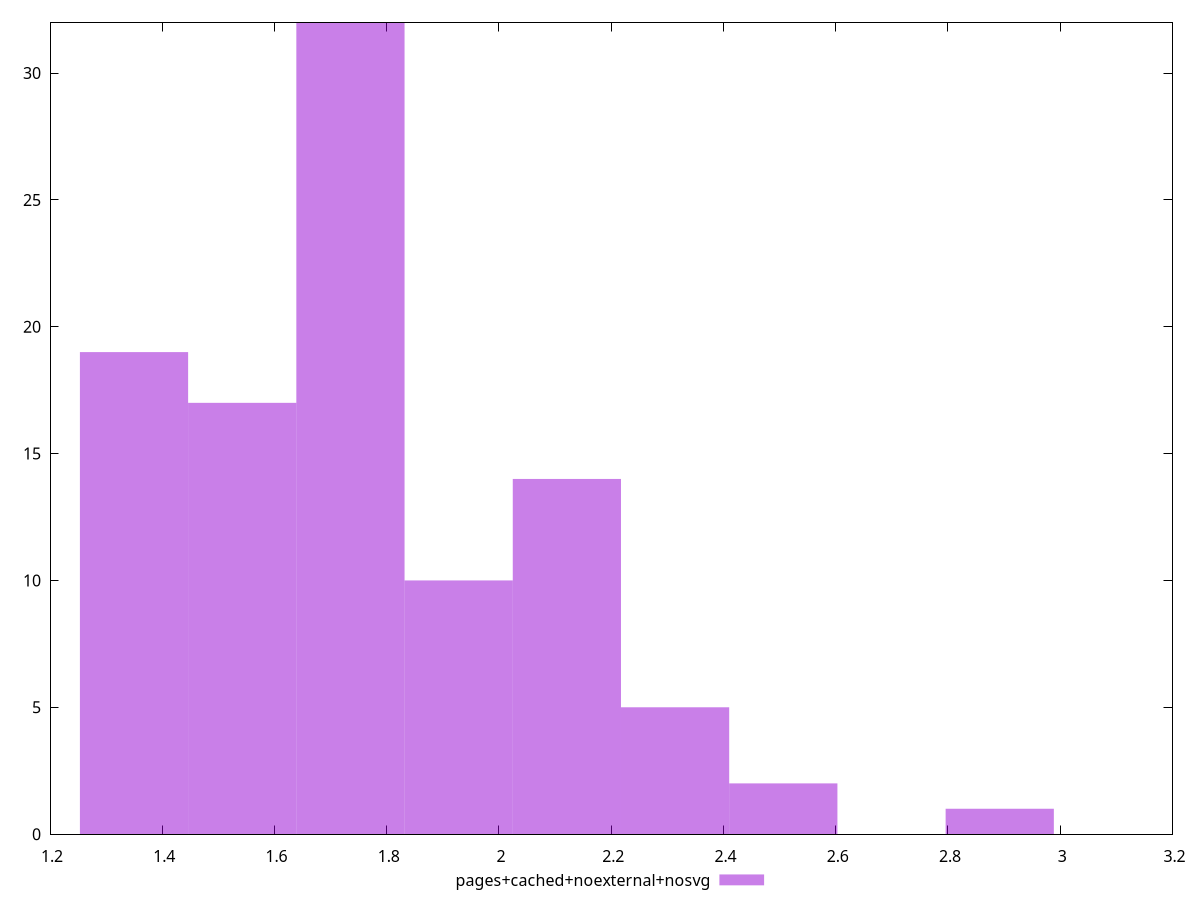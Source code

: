 $_pagesCachedNoexternalNosvg <<EOF
1.5425013145440525 17
1.9281266431800657 10
2.5065646361340854 2
1.735313978862059 32
2.1209393074980722 14
1.349688650226046 19
2.3137519718160786 5
2.8921899647700986 1
EOF
set key outside below
set terminal pngcairo
set output "report_00005_2020-11-02T22-26-11.212Z/server-response-time/pages+cached+noexternal+nosvg//raw_hist.png"
set yrange [0:32]
set boxwidth 0.19281266431800656
set style fill transparent solid 0.5 noborder
plot $_pagesCachedNoexternalNosvg title "pages+cached+noexternal+nosvg" with boxes ,